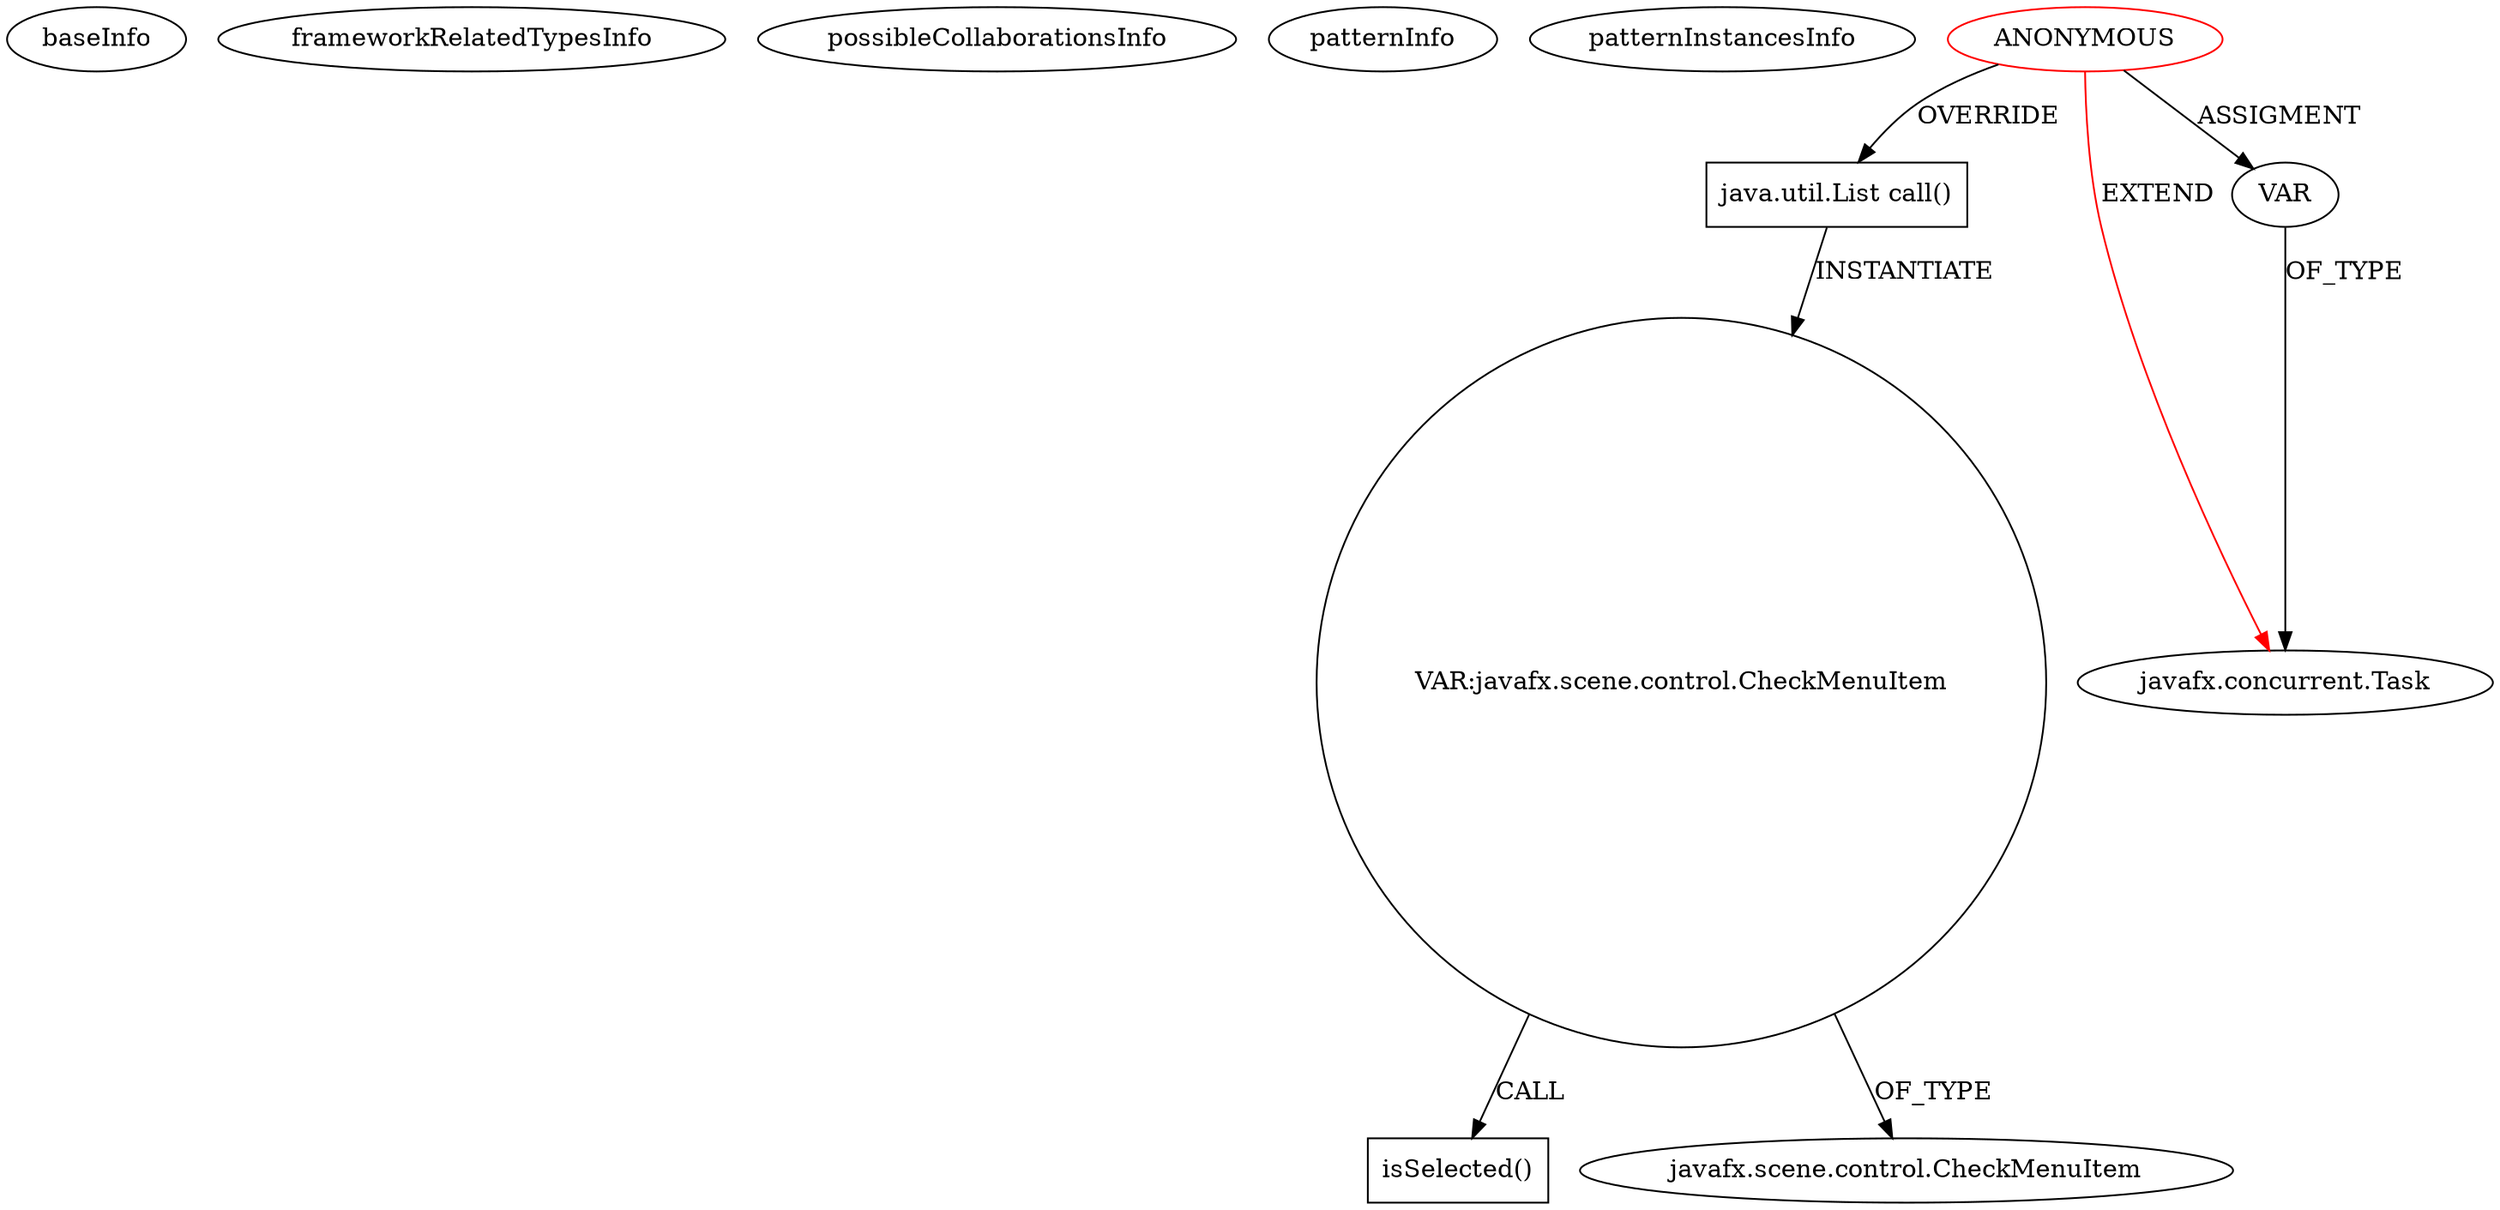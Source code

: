 digraph {
baseInfo[graphId=4380,category="pattern",isAnonymous=true,possibleRelation=false]
frameworkRelatedTypesInfo[0="javafx.concurrent.Task"]
possibleCollaborationsInfo[]
patternInfo[frequency=2.0,patternRootClient=0]
patternInstancesInfo[0="NukeName-MazeFramework~/NukeName-MazeFramework/MazeFramework-master/MazeFramework/src/mazeframework/MazeFramework.java~void execute()~1031",1="NukeName-MazeFramework~/NukeName-MazeFramework/MazeFramework-master/MazeFramework/src/mazeframework/MazeFramework.java~void benchmark()~1034"]
4[label="java.util.List call()",vertexType="OVERRIDING_METHOD_DECLARATION",isFrameworkType=false,shape=box]
0[label="ANONYMOUS",vertexType="ROOT_ANONYMOUS_DECLARATION",isFrameworkType=false,color=red]
5[label="VAR:javafx.scene.control.CheckMenuItem",vertexType="VARIABLE_EXPRESION",isFrameworkType=false,shape=circle]
6[label="isSelected()",vertexType="INSIDE_CALL",isFrameworkType=false,shape=box]
1[label="javafx.concurrent.Task",vertexType="FRAMEWORK_CLASS_TYPE",isFrameworkType=false]
2[label="VAR",vertexType="OUTSIDE_VARIABLE_EXPRESION",isFrameworkType=false]
7[label="javafx.scene.control.CheckMenuItem",vertexType="FRAMEWORK_CLASS_TYPE",isFrameworkType=false]
5->6[label="CALL"]
0->4[label="OVERRIDE"]
0->2[label="ASSIGMENT"]
4->5[label="INSTANTIATE"]
5->7[label="OF_TYPE"]
0->1[label="EXTEND",color=red]
2->1[label="OF_TYPE"]
}
